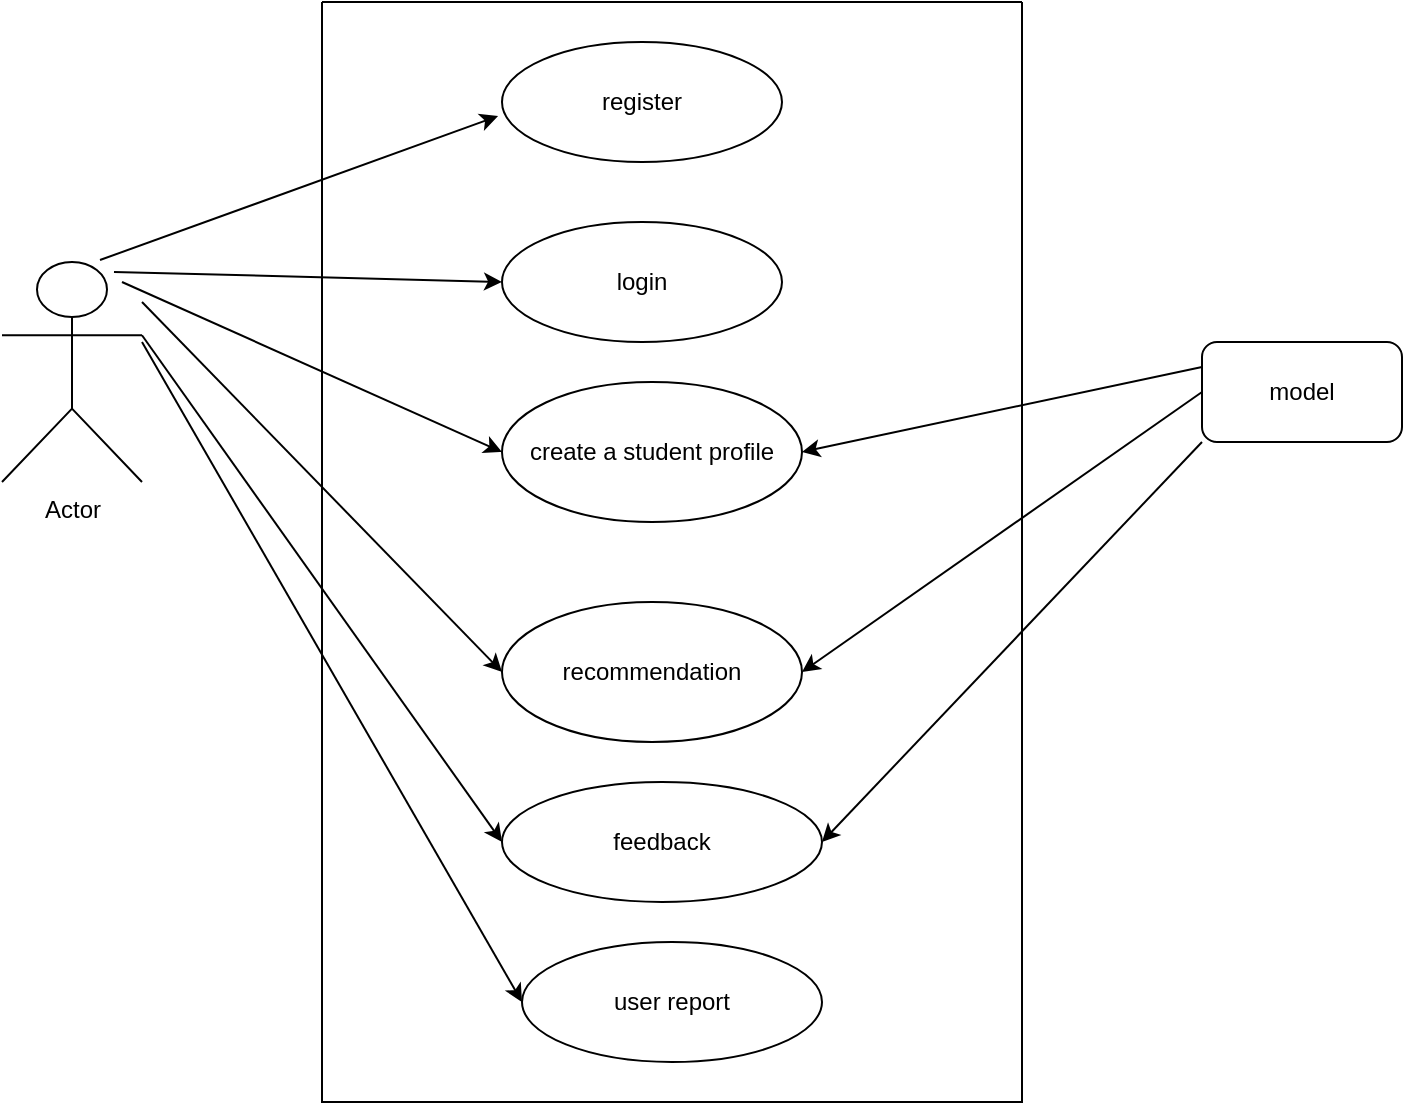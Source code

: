 <mxfile version="23.1.2" type="github">
  <diagram name="Page-1" id="8NvPQaUA2LeN-9Mw2jtS">
    <mxGraphModel dx="880" dy="462" grid="1" gridSize="10" guides="1" tooltips="1" connect="1" arrows="1" fold="1" page="1" pageScale="1" pageWidth="850" pageHeight="1100" math="0" shadow="0">
      <root>
        <mxCell id="0" />
        <mxCell id="1" parent="0" />
        <mxCell id="amdyREEQJzpNY0wGOtDw-1" value="" style="swimlane;startSize=0;" vertex="1" parent="1">
          <mxGeometry x="270" y="130" width="350" height="550" as="geometry" />
        </mxCell>
        <mxCell id="amdyREEQJzpNY0wGOtDw-3" value="register" style="ellipse;whiteSpace=wrap;html=1;" vertex="1" parent="amdyREEQJzpNY0wGOtDw-1">
          <mxGeometry x="90" y="20" width="140" height="60" as="geometry" />
        </mxCell>
        <mxCell id="amdyREEQJzpNY0wGOtDw-4" value="login" style="ellipse;whiteSpace=wrap;html=1;" vertex="1" parent="amdyREEQJzpNY0wGOtDw-1">
          <mxGeometry x="90" y="110" width="140" height="60" as="geometry" />
        </mxCell>
        <mxCell id="amdyREEQJzpNY0wGOtDw-5" value="create a student profile" style="ellipse;whiteSpace=wrap;html=1;" vertex="1" parent="amdyREEQJzpNY0wGOtDw-1">
          <mxGeometry x="90" y="190" width="150" height="70" as="geometry" />
        </mxCell>
        <mxCell id="amdyREEQJzpNY0wGOtDw-6" value="recommendation" style="ellipse;whiteSpace=wrap;html=1;" vertex="1" parent="amdyREEQJzpNY0wGOtDw-1">
          <mxGeometry x="90" y="300" width="150" height="70" as="geometry" />
        </mxCell>
        <mxCell id="amdyREEQJzpNY0wGOtDw-8" value="feedback" style="ellipse;whiteSpace=wrap;html=1;" vertex="1" parent="amdyREEQJzpNY0wGOtDw-1">
          <mxGeometry x="90" y="390" width="160" height="60" as="geometry" />
        </mxCell>
        <mxCell id="amdyREEQJzpNY0wGOtDw-7" value="user report" style="ellipse;whiteSpace=wrap;html=1;" vertex="1" parent="amdyREEQJzpNY0wGOtDw-1">
          <mxGeometry x="100" y="470" width="150" height="60" as="geometry" />
        </mxCell>
        <mxCell id="amdyREEQJzpNY0wGOtDw-2" value="Actor" style="shape=umlActor;verticalLabelPosition=bottom;verticalAlign=top;html=1;outlineConnect=0;" vertex="1" parent="1">
          <mxGeometry x="110" y="260" width="70" height="110" as="geometry" />
        </mxCell>
        <mxCell id="amdyREEQJzpNY0wGOtDw-9" value="model" style="rounded=1;whiteSpace=wrap;html=1;" vertex="1" parent="1">
          <mxGeometry x="710" y="300" width="100" height="50" as="geometry" />
        </mxCell>
        <mxCell id="amdyREEQJzpNY0wGOtDw-10" value="" style="endArrow=classic;html=1;rounded=0;entryX=-0.014;entryY=0.617;entryDx=0;entryDy=0;entryPerimeter=0;exitX=0.7;exitY=-0.009;exitDx=0;exitDy=0;exitPerimeter=0;" edge="1" parent="1" source="amdyREEQJzpNY0wGOtDw-2" target="amdyREEQJzpNY0wGOtDw-3">
          <mxGeometry width="50" height="50" relative="1" as="geometry">
            <mxPoint x="190" y="320" as="sourcePoint" />
            <mxPoint x="240" y="270" as="targetPoint" />
          </mxGeometry>
        </mxCell>
        <mxCell id="amdyREEQJzpNY0wGOtDw-11" value="" style="endArrow=classic;html=1;rounded=0;entryX=0;entryY=0.5;entryDx=0;entryDy=0;exitX=0.8;exitY=0.045;exitDx=0;exitDy=0;exitPerimeter=0;" edge="1" parent="1" source="amdyREEQJzpNY0wGOtDw-2" target="amdyREEQJzpNY0wGOtDw-4">
          <mxGeometry width="50" height="50" relative="1" as="geometry">
            <mxPoint x="430" y="270" as="sourcePoint" />
            <mxPoint x="480" y="220" as="targetPoint" />
          </mxGeometry>
        </mxCell>
        <mxCell id="amdyREEQJzpNY0wGOtDw-12" value="" style="endArrow=classic;html=1;rounded=0;entryX=0;entryY=0.5;entryDx=0;entryDy=0;" edge="1" parent="1" target="amdyREEQJzpNY0wGOtDw-5">
          <mxGeometry width="50" height="50" relative="1" as="geometry">
            <mxPoint x="170" y="270" as="sourcePoint" />
            <mxPoint x="480" y="220" as="targetPoint" />
          </mxGeometry>
        </mxCell>
        <mxCell id="amdyREEQJzpNY0wGOtDw-13" value="" style="endArrow=classic;html=1;rounded=0;entryX=0;entryY=0.5;entryDx=0;entryDy=0;" edge="1" parent="1" target="amdyREEQJzpNY0wGOtDw-6">
          <mxGeometry width="50" height="50" relative="1" as="geometry">
            <mxPoint x="180" y="280" as="sourcePoint" />
            <mxPoint x="480" y="360" as="targetPoint" />
          </mxGeometry>
        </mxCell>
        <mxCell id="amdyREEQJzpNY0wGOtDw-14" value="" style="endArrow=classic;html=1;rounded=0;entryX=0;entryY=0.5;entryDx=0;entryDy=0;exitX=1;exitY=0.333;exitDx=0;exitDy=0;exitPerimeter=0;" edge="1" parent="1" source="amdyREEQJzpNY0wGOtDw-2" target="amdyREEQJzpNY0wGOtDw-8">
          <mxGeometry width="50" height="50" relative="1" as="geometry">
            <mxPoint x="430" y="410" as="sourcePoint" />
            <mxPoint x="480" y="360" as="targetPoint" />
          </mxGeometry>
        </mxCell>
        <mxCell id="amdyREEQJzpNY0wGOtDw-15" value="" style="endArrow=classic;html=1;rounded=0;entryX=0;entryY=0.5;entryDx=0;entryDy=0;" edge="1" parent="1" target="amdyREEQJzpNY0wGOtDw-7">
          <mxGeometry width="50" height="50" relative="1" as="geometry">
            <mxPoint x="180" y="300" as="sourcePoint" />
            <mxPoint x="480" y="380" as="targetPoint" />
          </mxGeometry>
        </mxCell>
        <mxCell id="amdyREEQJzpNY0wGOtDw-16" value="" style="endArrow=classic;html=1;rounded=0;entryX=1;entryY=0.5;entryDx=0;entryDy=0;exitX=0;exitY=0.25;exitDx=0;exitDy=0;" edge="1" parent="1" source="amdyREEQJzpNY0wGOtDw-9" target="amdyREEQJzpNY0wGOtDw-5">
          <mxGeometry width="50" height="50" relative="1" as="geometry">
            <mxPoint x="430" y="430" as="sourcePoint" />
            <mxPoint x="480" y="380" as="targetPoint" />
          </mxGeometry>
        </mxCell>
        <mxCell id="amdyREEQJzpNY0wGOtDw-17" value="" style="endArrow=classic;html=1;rounded=0;entryX=1;entryY=0.5;entryDx=0;entryDy=0;exitX=0;exitY=0.5;exitDx=0;exitDy=0;" edge="1" parent="1" source="amdyREEQJzpNY0wGOtDw-9" target="amdyREEQJzpNY0wGOtDw-6">
          <mxGeometry width="50" height="50" relative="1" as="geometry">
            <mxPoint x="700" y="330" as="sourcePoint" />
            <mxPoint x="480" y="380" as="targetPoint" />
          </mxGeometry>
        </mxCell>
        <mxCell id="amdyREEQJzpNY0wGOtDw-18" value="" style="endArrow=classic;html=1;rounded=0;entryX=1;entryY=0.5;entryDx=0;entryDy=0;exitX=0;exitY=1;exitDx=0;exitDy=0;" edge="1" parent="1" source="amdyREEQJzpNY0wGOtDw-9" target="amdyREEQJzpNY0wGOtDw-8">
          <mxGeometry width="50" height="50" relative="1" as="geometry">
            <mxPoint x="430" y="430" as="sourcePoint" />
            <mxPoint x="480" y="380" as="targetPoint" />
          </mxGeometry>
        </mxCell>
      </root>
    </mxGraphModel>
  </diagram>
</mxfile>

